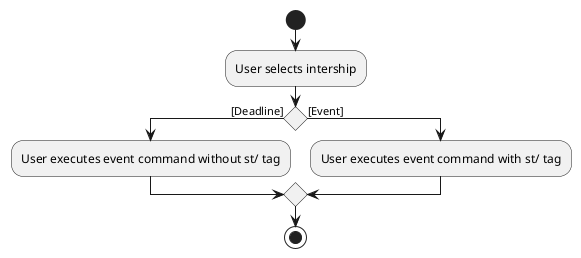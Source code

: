 @startuml
start
:User selects intership;

'Since the beta syntax does not support placing the condition outside the
'diamond we place it as the true branch instead.

'if () then ([command commits AddressBook])
'    :Purge redundant states;
'    :Save AddressBook to
'    addressBookStateList;
'else ([else])
'endif
if () then ([Deadline])
    :User executes event command without st/ tag;
else ([Event])
    :User executes event command with st/ tag;
endif
stop
@enduml

